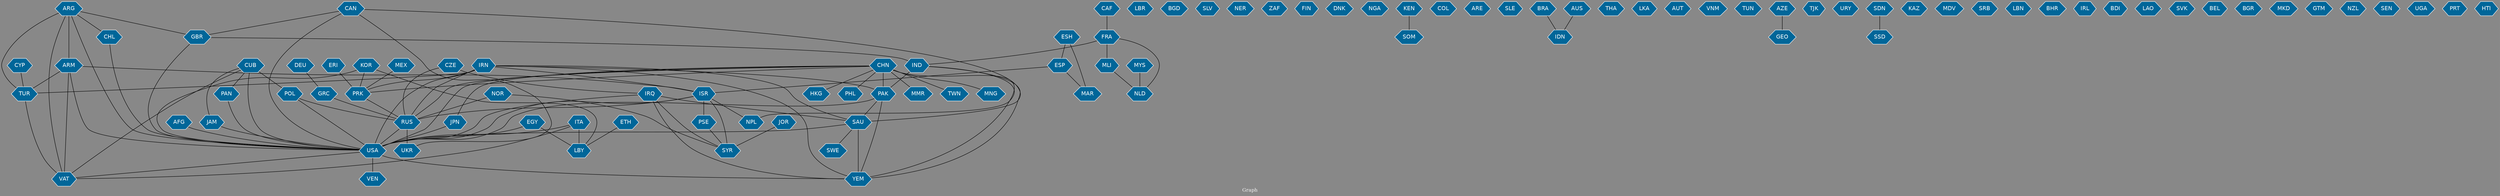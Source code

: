 // Countries together in item graph
graph {
	graph [bgcolor="#888888" fontcolor=white fontsize=12 label="Graph" outputorder=edgesfirst overlap=prism]
	node [color=white fillcolor="#006699" fontcolor=white fontname=Helvetica shape=hexagon style=filled]
	edge [arrowhead=open color=black fontcolor=white fontname=Courier fontsize=12]
		IRN [label=IRN]
		CUB [label=CUB]
		USA [label=USA]
		PRK [label=PRK]
		PAK [label=PAK]
		IND [label=IND]
		YEM [label=YEM]
		SAU [label=SAU]
		JPN [label=JPN]
		IRQ [label=IRQ]
		CHN [label=CHN]
		LBR [label=LBR]
		NPL [label=NPL]
		ISR [label=ISR]
		PSE [label=PSE]
		RUS [label=RUS]
		POL [label=POL]
		BGD [label=BGD]
		SLV [label=SLV]
		GBR [label=GBR]
		SYR [label=SYR]
		CHL [label=CHL]
		NER [label=NER]
		GRC [label=GRC]
		ITA [label=ITA]
		MLI [label=MLI]
		UKR [label=UKR]
		ZAF [label=ZAF]
		FIN [label=FIN]
		DNK [label=DNK]
		EGY [label=EGY]
		NGA [label=NGA]
		LBY [label=LBY]
		KEN [label=KEN]
		SOM [label=SOM]
		ETH [label=ETH]
		MEX [label=MEX]
		MYS [label=MYS]
		NLD [label=NLD]
		TUR [label=TUR]
		CYP [label=CYP]
		VAT [label=VAT]
		COL [label=COL]
		FRA [label=FRA]
		ARE [label=ARE]
		SLE [label=SLE]
		AFG [label=AFG]
		BRA [label=BRA]
		ARM [label=ARM]
		JAM [label=JAM]
		THA [label=THA]
		ERI [label=ERI]
		KOR [label=KOR]
		MNG [label=MNG]
		DEU [label=DEU]
		LKA [label=LKA]
		IDN [label=IDN]
		HKG [label=HKG]
		ARG [label=ARG]
		ESP [label=ESP]
		AUT [label=AUT]
		VEN [label=VEN]
		PHL [label=PHL]
		VNM [label=VNM]
		TUN [label=TUN]
		AZE [label=AZE]
		GEO [label=GEO]
		NOR [label=NOR]
		TJK [label=TJK]
		URY [label=URY]
		SDN [label=SDN]
		KAZ [label=KAZ]
		AUS [label=AUS]
		MMR [label=MMR]
		PAN [label=PAN]
		MAR [label=MAR]
		ESH [label=ESH]
		MDV [label=MDV]
		SRB [label=SRB]
		CAN [label=CAN]
		LBN [label=LBN]
		BHR [label=BHR]
		SWE [label=SWE]
		TWN [label=TWN]
		IRL [label=IRL]
		CAF [label=CAF]
		JOR [label=JOR]
		BDI [label=BDI]
		LAO [label=LAO]
		SVK [label=SVK]
		SSD [label=SSD]
		BEL [label=BEL]
		BGR [label=BGR]
		MKD [label=MKD]
		GTM [label=GTM]
		NZL [label=NZL]
		SEN [label=SEN]
		UGA [label=UGA]
		CZE [label=CZE]
		PRT [label=PRT]
		HTI [label=HTI]
			FRA -- NLD [weight=2]
			USA -- VAT [weight=4]
			CUB -- PAN [weight=3]
			ETH -- LBY [weight=1]
			CAF -- FRA [weight=1]
			CAN -- USA [weight=1]
			SAU -- YEM [weight=50]
			ARG -- USA [weight=1]
			SAU -- SWE [weight=1]
			CAN -- GBR [weight=1]
			CYP -- TUR [weight=2]
			ARM -- TUR [weight=16]
			SDN -- SSD [weight=1]
			MLI -- NLD [weight=2]
			ESH -- MAR [weight=1]
			AFG -- USA [weight=1]
			ARG -- VAT [weight=3]
			TUR -- VAT [weight=6]
			ARG -- TUR [weight=2]
			ARG -- ARM [weight=2]
			IRN -- ISR [weight=13]
			CHN -- PRK [weight=1]
			JOR -- SYR [weight=2]
			USA -- YEM [weight=1]
			ARM -- ISR [weight=2]
			FRA -- MLI [weight=2]
			PAK -- YEM [weight=12]
			MEX -- PRK [weight=1]
			KOR -- PRK [weight=4]
			JPN -- USA [weight=2]
			KOR -- USA [weight=1]
			CHN -- USA [weight=2]
			NOR -- RUS [weight=2]
			CZE -- IRQ [weight=1]
			CHN -- TWN [weight=3]
			NOR -- SYR [weight=1]
			CHN -- RUS [weight=1]
			EGY -- USA [weight=7]
			FRA -- IND [weight=1]
			GBR -- IND [weight=1]
			CHN -- JPN [weight=2]
			CUB -- VAT [weight=5]
			IRQ -- SAU [weight=4]
			IRQ -- SYR [weight=1]
			KOR -- LBY [weight=1]
			ISR -- USA [weight=6]
			DEU -- GRC [weight=1]
			KEN -- SOM [weight=11]
			ARM -- VAT [weight=5]
			CHL -- USA [weight=2]
			CAN -- SAU [weight=1]
			IRN -- YEM [weight=10]
			POL -- USA [weight=2]
			GRC -- RUS [weight=2]
			IRN -- RUS [weight=8]
			JAM -- USA [weight=4]
			ISR -- PSE [weight=22]
			IND -- PAK [weight=5]
			PAK -- USA [weight=4]
			CHN -- MMR [weight=1]
			ARG -- CHL [weight=2]
			CHN -- MNG [weight=2]
			CHN -- PHL [weight=1]
			RUS -- UKR [weight=13]
			ITA -- USA [weight=2]
			IRN -- USA [weight=30]
			ERI -- PRK [weight=1]
			IRN -- TUR [weight=2]
			IRN -- SAU [weight=12]
			ISR -- NPL [weight=1]
			POL -- RUS [weight=4]
			EGY -- LBY [weight=1]
			GBR -- USA [weight=1]
			ISR -- RUS [weight=1]
			IRN -- PRK [weight=1]
			MYS -- NLD [weight=1]
			ITA -- LBY [weight=5]
			ISR -- SYR [weight=4]
			IRQ -- USA [weight=3]
			CAN -- UKR [weight=1]
			PSE -- SYR [weight=2]
			AUS -- IDN [weight=1]
			ARG -- GBR [weight=1]
			BRA -- IDN [weight=1]
			IRQ -- YEM [weight=3]
			ESP -- ISR [weight=1]
			CUB -- POL [weight=2]
			CUB -- JAM [weight=2]
			ARM -- USA [weight=3]
			ITA -- VAT [weight=2]
			RUS -- USA [weight=6]
			IND -- YEM [weight=3]
			USA -- VEN [weight=1]
			PAK -- SAU [weight=6]
			CUB -- USA [weight=37]
			PAN -- USA [weight=1]
			ESP -- MAR [weight=1]
			ESH -- ESP [weight=1]
			IRN -- PAK [weight=2]
			CHN -- YEM [weight=2]
			PRK -- RUS [weight=3]
			CHN -- PAK [weight=5]
			AZE -- GEO [weight=1]
			CZE -- RUS [weight=1]
			IND -- NPL [weight=1]
			CHN -- HKG [weight=3]
			SAU -- USA [weight=1]
}